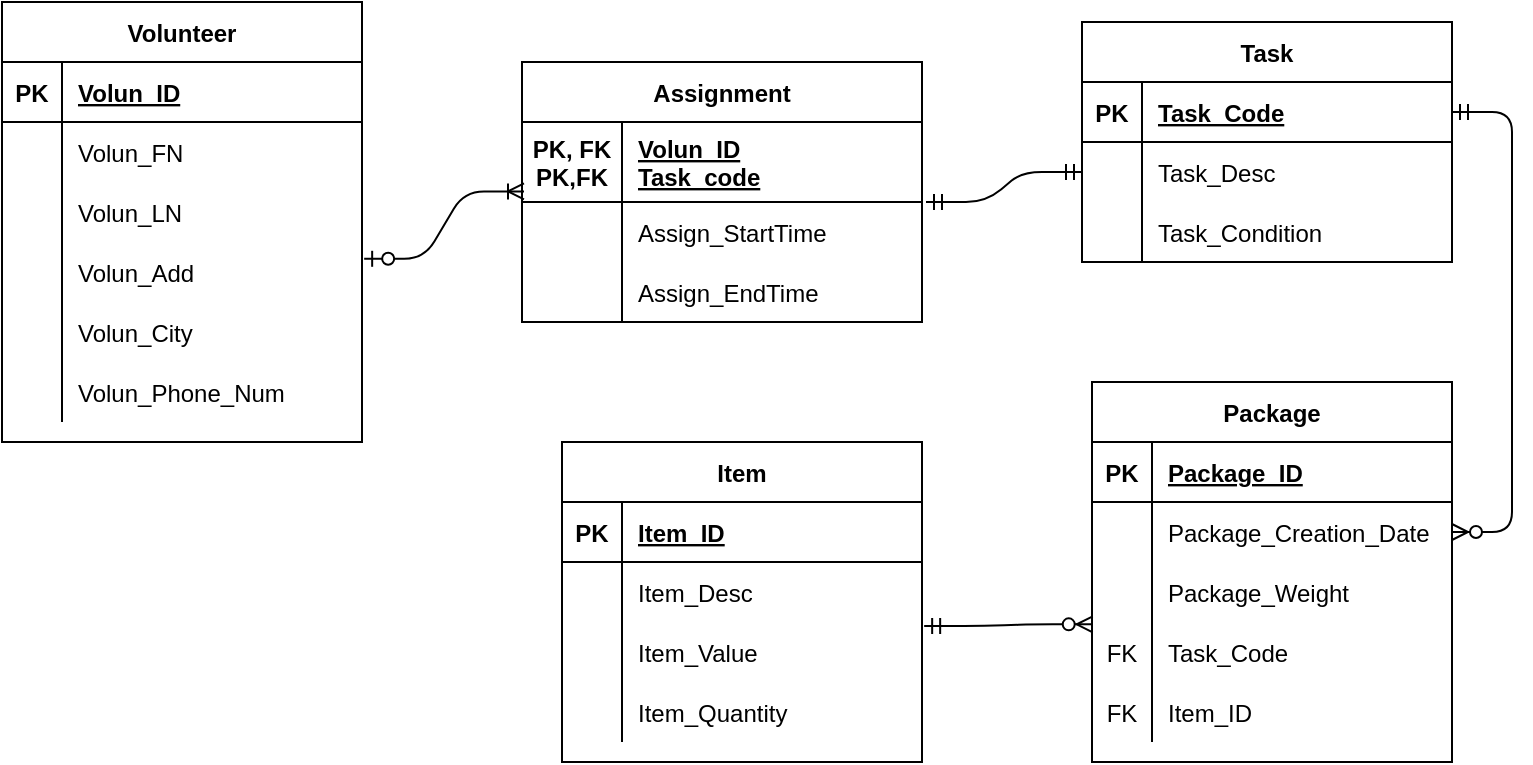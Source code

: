 <mxfile version="14.6.11" type="github">
  <diagram id="Z4SOlPhbXDCeq8NCCovU" name="Page-1">
    <mxGraphModel dx="788" dy="458" grid="1" gridSize="10" guides="1" tooltips="1" connect="1" arrows="1" fold="1" page="1" pageScale="1" pageWidth="850" pageHeight="1100" math="0" shadow="0">
      <root>
        <mxCell id="0" />
        <mxCell id="1" parent="0" />
        <mxCell id="c0X-2HNpdHW1A8r7ZwH--13" value="Volunteer" style="shape=table;startSize=30;container=1;collapsible=1;childLayout=tableLayout;fixedRows=1;rowLines=0;fontStyle=1;align=center;resizeLast=1;" parent="1" vertex="1">
          <mxGeometry x="40" y="40" width="180" height="220" as="geometry" />
        </mxCell>
        <mxCell id="c0X-2HNpdHW1A8r7ZwH--14" value="" style="shape=partialRectangle;collapsible=0;dropTarget=0;pointerEvents=0;fillColor=none;top=0;left=0;bottom=1;right=0;points=[[0,0.5],[1,0.5]];portConstraint=eastwest;" parent="c0X-2HNpdHW1A8r7ZwH--13" vertex="1">
          <mxGeometry y="30" width="180" height="30" as="geometry" />
        </mxCell>
        <mxCell id="c0X-2HNpdHW1A8r7ZwH--15" value="PK" style="shape=partialRectangle;connectable=0;fillColor=none;top=0;left=0;bottom=0;right=0;fontStyle=1;overflow=hidden;" parent="c0X-2HNpdHW1A8r7ZwH--14" vertex="1">
          <mxGeometry width="30" height="30" as="geometry" />
        </mxCell>
        <mxCell id="c0X-2HNpdHW1A8r7ZwH--16" value="Volun_ID" style="shape=partialRectangle;connectable=0;fillColor=none;top=0;left=0;bottom=0;right=0;align=left;spacingLeft=6;fontStyle=5;overflow=hidden;" parent="c0X-2HNpdHW1A8r7ZwH--14" vertex="1">
          <mxGeometry x="30" width="150" height="30" as="geometry" />
        </mxCell>
        <mxCell id="c0X-2HNpdHW1A8r7ZwH--17" value="" style="shape=partialRectangle;collapsible=0;dropTarget=0;pointerEvents=0;fillColor=none;top=0;left=0;bottom=0;right=0;points=[[0,0.5],[1,0.5]];portConstraint=eastwest;" parent="c0X-2HNpdHW1A8r7ZwH--13" vertex="1">
          <mxGeometry y="60" width="180" height="30" as="geometry" />
        </mxCell>
        <mxCell id="c0X-2HNpdHW1A8r7ZwH--18" value="" style="shape=partialRectangle;connectable=0;fillColor=none;top=0;left=0;bottom=0;right=0;editable=1;overflow=hidden;" parent="c0X-2HNpdHW1A8r7ZwH--17" vertex="1">
          <mxGeometry width="30" height="30" as="geometry" />
        </mxCell>
        <mxCell id="c0X-2HNpdHW1A8r7ZwH--19" value="Volun_FN" style="shape=partialRectangle;connectable=0;fillColor=none;top=0;left=0;bottom=0;right=0;align=left;spacingLeft=6;overflow=hidden;" parent="c0X-2HNpdHW1A8r7ZwH--17" vertex="1">
          <mxGeometry x="30" width="150" height="30" as="geometry" />
        </mxCell>
        <mxCell id="c0X-2HNpdHW1A8r7ZwH--20" value="" style="shape=partialRectangle;collapsible=0;dropTarget=0;pointerEvents=0;fillColor=none;top=0;left=0;bottom=0;right=0;points=[[0,0.5],[1,0.5]];portConstraint=eastwest;" parent="c0X-2HNpdHW1A8r7ZwH--13" vertex="1">
          <mxGeometry y="90" width="180" height="30" as="geometry" />
        </mxCell>
        <mxCell id="c0X-2HNpdHW1A8r7ZwH--21" value="" style="shape=partialRectangle;connectable=0;fillColor=none;top=0;left=0;bottom=0;right=0;editable=1;overflow=hidden;" parent="c0X-2HNpdHW1A8r7ZwH--20" vertex="1">
          <mxGeometry width="30" height="30" as="geometry" />
        </mxCell>
        <mxCell id="c0X-2HNpdHW1A8r7ZwH--22" value="Volun_LN" style="shape=partialRectangle;connectable=0;fillColor=none;top=0;left=0;bottom=0;right=0;align=left;spacingLeft=6;overflow=hidden;" parent="c0X-2HNpdHW1A8r7ZwH--20" vertex="1">
          <mxGeometry x="30" width="150" height="30" as="geometry" />
        </mxCell>
        <mxCell id="c0X-2HNpdHW1A8r7ZwH--23" value="" style="shape=partialRectangle;collapsible=0;dropTarget=0;pointerEvents=0;fillColor=none;top=0;left=0;bottom=0;right=0;points=[[0,0.5],[1,0.5]];portConstraint=eastwest;" parent="c0X-2HNpdHW1A8r7ZwH--13" vertex="1">
          <mxGeometry y="120" width="180" height="30" as="geometry" />
        </mxCell>
        <mxCell id="c0X-2HNpdHW1A8r7ZwH--24" value="" style="shape=partialRectangle;connectable=0;fillColor=none;top=0;left=0;bottom=0;right=0;editable=1;overflow=hidden;" parent="c0X-2HNpdHW1A8r7ZwH--23" vertex="1">
          <mxGeometry width="30" height="30" as="geometry" />
        </mxCell>
        <mxCell id="c0X-2HNpdHW1A8r7ZwH--25" value="Volun_Add" style="shape=partialRectangle;connectable=0;fillColor=none;top=0;left=0;bottom=0;right=0;align=left;spacingLeft=6;overflow=hidden;" parent="c0X-2HNpdHW1A8r7ZwH--23" vertex="1">
          <mxGeometry x="30" width="150" height="30" as="geometry" />
        </mxCell>
        <mxCell id="F4ZC7x9dPt58kTHcJHno-4" value="" style="shape=partialRectangle;collapsible=0;dropTarget=0;pointerEvents=0;fillColor=none;top=0;left=0;bottom=0;right=0;points=[[0,0.5],[1,0.5]];portConstraint=eastwest;" vertex="1" parent="c0X-2HNpdHW1A8r7ZwH--13">
          <mxGeometry y="150" width="180" height="30" as="geometry" />
        </mxCell>
        <mxCell id="F4ZC7x9dPt58kTHcJHno-5" value="" style="shape=partialRectangle;connectable=0;fillColor=none;top=0;left=0;bottom=0;right=0;editable=1;overflow=hidden;" vertex="1" parent="F4ZC7x9dPt58kTHcJHno-4">
          <mxGeometry width="30" height="30" as="geometry" />
        </mxCell>
        <mxCell id="F4ZC7x9dPt58kTHcJHno-6" value="Volun_City" style="shape=partialRectangle;connectable=0;fillColor=none;top=0;left=0;bottom=0;right=0;align=left;spacingLeft=6;overflow=hidden;" vertex="1" parent="F4ZC7x9dPt58kTHcJHno-4">
          <mxGeometry x="30" width="150" height="30" as="geometry" />
        </mxCell>
        <mxCell id="F4ZC7x9dPt58kTHcJHno-1" value="" style="shape=partialRectangle;collapsible=0;dropTarget=0;pointerEvents=0;fillColor=none;top=0;left=0;bottom=0;right=0;points=[[0,0.5],[1,0.5]];portConstraint=eastwest;" vertex="1" parent="c0X-2HNpdHW1A8r7ZwH--13">
          <mxGeometry y="180" width="180" height="30" as="geometry" />
        </mxCell>
        <mxCell id="F4ZC7x9dPt58kTHcJHno-2" value="" style="shape=partialRectangle;connectable=0;fillColor=none;top=0;left=0;bottom=0;right=0;editable=1;overflow=hidden;" vertex="1" parent="F4ZC7x9dPt58kTHcJHno-1">
          <mxGeometry width="30" height="30" as="geometry" />
        </mxCell>
        <mxCell id="F4ZC7x9dPt58kTHcJHno-3" value="Volun_Phone_Num" style="shape=partialRectangle;connectable=0;fillColor=none;top=0;left=0;bottom=0;right=0;align=left;spacingLeft=6;overflow=hidden;" vertex="1" parent="F4ZC7x9dPt58kTHcJHno-1">
          <mxGeometry x="30" width="150" height="30" as="geometry" />
        </mxCell>
        <mxCell id="c0X-2HNpdHW1A8r7ZwH--41" value="Task" style="shape=table;startSize=30;container=1;collapsible=1;childLayout=tableLayout;fixedRows=1;rowLines=0;fontStyle=1;align=center;resizeLast=1;strokeColor=#000000;" parent="1" vertex="1">
          <mxGeometry x="580" y="50" width="185" height="120" as="geometry" />
        </mxCell>
        <mxCell id="c0X-2HNpdHW1A8r7ZwH--42" value="" style="shape=partialRectangle;collapsible=0;dropTarget=0;pointerEvents=0;fillColor=none;top=0;left=0;bottom=1;right=0;points=[[0,0.5],[1,0.5]];portConstraint=eastwest;" parent="c0X-2HNpdHW1A8r7ZwH--41" vertex="1">
          <mxGeometry y="30" width="185" height="30" as="geometry" />
        </mxCell>
        <mxCell id="c0X-2HNpdHW1A8r7ZwH--43" value="PK" style="shape=partialRectangle;connectable=0;fillColor=none;top=0;left=0;bottom=0;right=0;fontStyle=1;overflow=hidden;" parent="c0X-2HNpdHW1A8r7ZwH--42" vertex="1">
          <mxGeometry width="30" height="30" as="geometry" />
        </mxCell>
        <mxCell id="c0X-2HNpdHW1A8r7ZwH--44" value="Task_Code" style="shape=partialRectangle;connectable=0;fillColor=none;top=0;left=0;bottom=0;right=0;align=left;spacingLeft=6;fontStyle=5;overflow=hidden;" parent="c0X-2HNpdHW1A8r7ZwH--42" vertex="1">
          <mxGeometry x="30" width="155" height="30" as="geometry" />
        </mxCell>
        <mxCell id="c0X-2HNpdHW1A8r7ZwH--45" value="" style="shape=partialRectangle;collapsible=0;dropTarget=0;pointerEvents=0;fillColor=none;top=0;left=0;bottom=0;right=0;points=[[0,0.5],[1,0.5]];portConstraint=eastwest;" parent="c0X-2HNpdHW1A8r7ZwH--41" vertex="1">
          <mxGeometry y="60" width="185" height="30" as="geometry" />
        </mxCell>
        <mxCell id="c0X-2HNpdHW1A8r7ZwH--46" value="" style="shape=partialRectangle;connectable=0;fillColor=none;top=0;left=0;bottom=0;right=0;editable=1;overflow=hidden;" parent="c0X-2HNpdHW1A8r7ZwH--45" vertex="1">
          <mxGeometry width="30" height="30" as="geometry" />
        </mxCell>
        <mxCell id="c0X-2HNpdHW1A8r7ZwH--47" value="Task_Desc" style="shape=partialRectangle;connectable=0;fillColor=none;top=0;left=0;bottom=0;right=0;align=left;spacingLeft=6;overflow=hidden;" parent="c0X-2HNpdHW1A8r7ZwH--45" vertex="1">
          <mxGeometry x="30" width="155" height="30" as="geometry" />
        </mxCell>
        <mxCell id="F4ZC7x9dPt58kTHcJHno-27" value="" style="shape=partialRectangle;collapsible=0;dropTarget=0;pointerEvents=0;fillColor=none;top=0;left=0;bottom=0;right=0;points=[[0,0.5],[1,0.5]];portConstraint=eastwest;" vertex="1" parent="c0X-2HNpdHW1A8r7ZwH--41">
          <mxGeometry y="90" width="185" height="30" as="geometry" />
        </mxCell>
        <mxCell id="F4ZC7x9dPt58kTHcJHno-28" value="" style="shape=partialRectangle;connectable=0;fillColor=none;top=0;left=0;bottom=0;right=0;editable=1;overflow=hidden;" vertex="1" parent="F4ZC7x9dPt58kTHcJHno-27">
          <mxGeometry width="30" height="30" as="geometry" />
        </mxCell>
        <mxCell id="F4ZC7x9dPt58kTHcJHno-29" value="Task_Condition" style="shape=partialRectangle;connectable=0;fillColor=none;top=0;left=0;bottom=0;right=0;align=left;spacingLeft=6;overflow=hidden;" vertex="1" parent="F4ZC7x9dPt58kTHcJHno-27">
          <mxGeometry x="30" width="155" height="30" as="geometry" />
        </mxCell>
        <mxCell id="c0X-2HNpdHW1A8r7ZwH--54" value="Package" style="shape=table;startSize=30;container=1;collapsible=1;childLayout=tableLayout;fixedRows=1;rowLines=0;fontStyle=1;align=center;resizeLast=1;strokeColor=#000000;" parent="1" vertex="1">
          <mxGeometry x="585" y="230" width="180" height="190" as="geometry" />
        </mxCell>
        <mxCell id="c0X-2HNpdHW1A8r7ZwH--55" value="" style="shape=partialRectangle;collapsible=0;dropTarget=0;pointerEvents=0;fillColor=none;top=0;left=0;bottom=1;right=0;points=[[0,0.5],[1,0.5]];portConstraint=eastwest;" parent="c0X-2HNpdHW1A8r7ZwH--54" vertex="1">
          <mxGeometry y="30" width="180" height="30" as="geometry" />
        </mxCell>
        <mxCell id="c0X-2HNpdHW1A8r7ZwH--56" value="PK" style="shape=partialRectangle;connectable=0;fillColor=none;top=0;left=0;bottom=0;right=0;fontStyle=1;overflow=hidden;" parent="c0X-2HNpdHW1A8r7ZwH--55" vertex="1">
          <mxGeometry width="30" height="30" as="geometry" />
        </mxCell>
        <mxCell id="c0X-2HNpdHW1A8r7ZwH--57" value="Package_ID" style="shape=partialRectangle;connectable=0;fillColor=none;top=0;left=0;bottom=0;right=0;align=left;spacingLeft=6;fontStyle=5;overflow=hidden;" parent="c0X-2HNpdHW1A8r7ZwH--55" vertex="1">
          <mxGeometry x="30" width="150" height="30" as="geometry" />
        </mxCell>
        <mxCell id="c0X-2HNpdHW1A8r7ZwH--58" value="" style="shape=partialRectangle;collapsible=0;dropTarget=0;pointerEvents=0;fillColor=none;top=0;left=0;bottom=0;right=0;points=[[0,0.5],[1,0.5]];portConstraint=eastwest;" parent="c0X-2HNpdHW1A8r7ZwH--54" vertex="1">
          <mxGeometry y="60" width="180" height="30" as="geometry" />
        </mxCell>
        <mxCell id="c0X-2HNpdHW1A8r7ZwH--59" value="" style="shape=partialRectangle;connectable=0;fillColor=none;top=0;left=0;bottom=0;right=0;editable=1;overflow=hidden;" parent="c0X-2HNpdHW1A8r7ZwH--58" vertex="1">
          <mxGeometry width="30" height="30" as="geometry" />
        </mxCell>
        <mxCell id="c0X-2HNpdHW1A8r7ZwH--60" value="Package_Creation_Date" style="shape=partialRectangle;connectable=0;fillColor=none;top=0;left=0;bottom=0;right=0;align=left;spacingLeft=6;overflow=hidden;" parent="c0X-2HNpdHW1A8r7ZwH--58" vertex="1">
          <mxGeometry x="30" width="150" height="30" as="geometry" />
        </mxCell>
        <mxCell id="c0X-2HNpdHW1A8r7ZwH--61" value="" style="shape=partialRectangle;collapsible=0;dropTarget=0;pointerEvents=0;fillColor=none;top=0;left=0;bottom=0;right=0;points=[[0,0.5],[1,0.5]];portConstraint=eastwest;" parent="c0X-2HNpdHW1A8r7ZwH--54" vertex="1">
          <mxGeometry y="90" width="180" height="30" as="geometry" />
        </mxCell>
        <mxCell id="c0X-2HNpdHW1A8r7ZwH--62" value="" style="shape=partialRectangle;connectable=0;fillColor=none;top=0;left=0;bottom=0;right=0;editable=1;overflow=hidden;" parent="c0X-2HNpdHW1A8r7ZwH--61" vertex="1">
          <mxGeometry width="30" height="30" as="geometry" />
        </mxCell>
        <mxCell id="c0X-2HNpdHW1A8r7ZwH--63" value="Package_Weight" style="shape=partialRectangle;connectable=0;fillColor=none;top=0;left=0;bottom=0;right=0;align=left;spacingLeft=6;overflow=hidden;" parent="c0X-2HNpdHW1A8r7ZwH--61" vertex="1">
          <mxGeometry x="30" width="150" height="30" as="geometry" />
        </mxCell>
        <mxCell id="c0X-2HNpdHW1A8r7ZwH--64" value="" style="shape=partialRectangle;collapsible=0;dropTarget=0;pointerEvents=0;fillColor=none;top=0;left=0;bottom=0;right=0;points=[[0,0.5],[1,0.5]];portConstraint=eastwest;" parent="c0X-2HNpdHW1A8r7ZwH--54" vertex="1">
          <mxGeometry y="120" width="180" height="30" as="geometry" />
        </mxCell>
        <mxCell id="c0X-2HNpdHW1A8r7ZwH--65" value="FK" style="shape=partialRectangle;connectable=0;fillColor=none;top=0;left=0;bottom=0;right=0;editable=1;overflow=hidden;" parent="c0X-2HNpdHW1A8r7ZwH--64" vertex="1">
          <mxGeometry width="30" height="30" as="geometry" />
        </mxCell>
        <mxCell id="c0X-2HNpdHW1A8r7ZwH--66" value="Task_Code" style="shape=partialRectangle;connectable=0;fillColor=none;top=0;left=0;bottom=0;right=0;align=left;spacingLeft=6;overflow=hidden;" parent="c0X-2HNpdHW1A8r7ZwH--64" vertex="1">
          <mxGeometry x="30" width="150" height="30" as="geometry" />
        </mxCell>
        <mxCell id="F4ZC7x9dPt58kTHcJHno-34" value="" style="shape=partialRectangle;collapsible=0;dropTarget=0;pointerEvents=0;fillColor=none;top=0;left=0;bottom=0;right=0;points=[[0,0.5],[1,0.5]];portConstraint=eastwest;" vertex="1" parent="c0X-2HNpdHW1A8r7ZwH--54">
          <mxGeometry y="150" width="180" height="30" as="geometry" />
        </mxCell>
        <mxCell id="F4ZC7x9dPt58kTHcJHno-35" value="FK" style="shape=partialRectangle;connectable=0;fillColor=none;top=0;left=0;bottom=0;right=0;editable=1;overflow=hidden;" vertex="1" parent="F4ZC7x9dPt58kTHcJHno-34">
          <mxGeometry width="30" height="30" as="geometry" />
        </mxCell>
        <mxCell id="F4ZC7x9dPt58kTHcJHno-36" value="Item_ID" style="shape=partialRectangle;connectable=0;fillColor=none;top=0;left=0;bottom=0;right=0;align=left;spacingLeft=6;overflow=hidden;" vertex="1" parent="F4ZC7x9dPt58kTHcJHno-34">
          <mxGeometry x="30" width="150" height="30" as="geometry" />
        </mxCell>
        <mxCell id="c0X-2HNpdHW1A8r7ZwH--68" value="Item" style="shape=table;startSize=30;container=1;collapsible=1;childLayout=tableLayout;fixedRows=1;rowLines=0;fontStyle=1;align=center;resizeLast=1;strokeColor=#000000;" parent="1" vertex="1">
          <mxGeometry x="320" y="260" width="180" height="160" as="geometry" />
        </mxCell>
        <mxCell id="c0X-2HNpdHW1A8r7ZwH--69" value="" style="shape=partialRectangle;collapsible=0;dropTarget=0;pointerEvents=0;fillColor=none;top=0;left=0;bottom=1;right=0;points=[[0,0.5],[1,0.5]];portConstraint=eastwest;" parent="c0X-2HNpdHW1A8r7ZwH--68" vertex="1">
          <mxGeometry y="30" width="180" height="30" as="geometry" />
        </mxCell>
        <mxCell id="c0X-2HNpdHW1A8r7ZwH--70" value="PK" style="shape=partialRectangle;connectable=0;fillColor=none;top=0;left=0;bottom=0;right=0;fontStyle=1;overflow=hidden;" parent="c0X-2HNpdHW1A8r7ZwH--69" vertex="1">
          <mxGeometry width="30" height="30" as="geometry" />
        </mxCell>
        <mxCell id="c0X-2HNpdHW1A8r7ZwH--71" value="Item_ID" style="shape=partialRectangle;connectable=0;fillColor=none;top=0;left=0;bottom=0;right=0;align=left;spacingLeft=6;fontStyle=5;overflow=hidden;" parent="c0X-2HNpdHW1A8r7ZwH--69" vertex="1">
          <mxGeometry x="30" width="150" height="30" as="geometry" />
        </mxCell>
        <mxCell id="c0X-2HNpdHW1A8r7ZwH--72" value="" style="shape=partialRectangle;collapsible=0;dropTarget=0;pointerEvents=0;fillColor=none;top=0;left=0;bottom=0;right=0;points=[[0,0.5],[1,0.5]];portConstraint=eastwest;" parent="c0X-2HNpdHW1A8r7ZwH--68" vertex="1">
          <mxGeometry y="60" width="180" height="30" as="geometry" />
        </mxCell>
        <mxCell id="c0X-2HNpdHW1A8r7ZwH--73" value="" style="shape=partialRectangle;connectable=0;fillColor=none;top=0;left=0;bottom=0;right=0;editable=1;overflow=hidden;" parent="c0X-2HNpdHW1A8r7ZwH--72" vertex="1">
          <mxGeometry width="30" height="30" as="geometry" />
        </mxCell>
        <mxCell id="c0X-2HNpdHW1A8r7ZwH--74" value="Item_Desc" style="shape=partialRectangle;connectable=0;fillColor=none;top=0;left=0;bottom=0;right=0;align=left;spacingLeft=6;overflow=hidden;" parent="c0X-2HNpdHW1A8r7ZwH--72" vertex="1">
          <mxGeometry x="30" width="150" height="30" as="geometry" />
        </mxCell>
        <mxCell id="c0X-2HNpdHW1A8r7ZwH--75" value="" style="shape=partialRectangle;collapsible=0;dropTarget=0;pointerEvents=0;fillColor=none;top=0;left=0;bottom=0;right=0;points=[[0,0.5],[1,0.5]];portConstraint=eastwest;" parent="c0X-2HNpdHW1A8r7ZwH--68" vertex="1">
          <mxGeometry y="90" width="180" height="30" as="geometry" />
        </mxCell>
        <mxCell id="c0X-2HNpdHW1A8r7ZwH--76" value="" style="shape=partialRectangle;connectable=0;fillColor=none;top=0;left=0;bottom=0;right=0;editable=1;overflow=hidden;" parent="c0X-2HNpdHW1A8r7ZwH--75" vertex="1">
          <mxGeometry width="30" height="30" as="geometry" />
        </mxCell>
        <mxCell id="c0X-2HNpdHW1A8r7ZwH--77" value="Item_Value" style="shape=partialRectangle;connectable=0;fillColor=none;top=0;left=0;bottom=0;right=0;align=left;spacingLeft=6;overflow=hidden;" parent="c0X-2HNpdHW1A8r7ZwH--75" vertex="1">
          <mxGeometry x="30" width="150" height="30" as="geometry" />
        </mxCell>
        <mxCell id="c0X-2HNpdHW1A8r7ZwH--78" value="" style="shape=partialRectangle;collapsible=0;dropTarget=0;pointerEvents=0;fillColor=none;top=0;left=0;bottom=0;right=0;points=[[0,0.5],[1,0.5]];portConstraint=eastwest;" parent="c0X-2HNpdHW1A8r7ZwH--68" vertex="1">
          <mxGeometry y="120" width="180" height="30" as="geometry" />
        </mxCell>
        <mxCell id="c0X-2HNpdHW1A8r7ZwH--79" value="" style="shape=partialRectangle;connectable=0;fillColor=none;top=0;left=0;bottom=0;right=0;editable=1;overflow=hidden;" parent="c0X-2HNpdHW1A8r7ZwH--78" vertex="1">
          <mxGeometry width="30" height="30" as="geometry" />
        </mxCell>
        <mxCell id="c0X-2HNpdHW1A8r7ZwH--80" value="Item_Quantity" style="shape=partialRectangle;connectable=0;fillColor=none;top=0;left=0;bottom=0;right=0;align=left;spacingLeft=6;overflow=hidden;" parent="c0X-2HNpdHW1A8r7ZwH--78" vertex="1">
          <mxGeometry x="30" width="150" height="30" as="geometry" />
        </mxCell>
        <mxCell id="F4ZC7x9dPt58kTHcJHno-8" value="" style="edgeStyle=entityRelationEdgeStyle;fontSize=12;html=1;endArrow=ERzeroToMany;startArrow=ERmandOne;entryX=1;entryY=0.5;entryDx=0;entryDy=0;" edge="1" parent="1" source="c0X-2HNpdHW1A8r7ZwH--42" target="c0X-2HNpdHW1A8r7ZwH--58">
          <mxGeometry width="100" height="100" relative="1" as="geometry">
            <mxPoint x="770" y="160" as="sourcePoint" />
            <mxPoint x="370" y="350" as="targetPoint" />
          </mxGeometry>
        </mxCell>
        <mxCell id="F4ZC7x9dPt58kTHcJHno-10" value="Assignment" style="shape=table;startSize=30;container=1;collapsible=1;childLayout=tableLayout;fixedRows=1;rowLines=0;fontStyle=1;align=center;resizeLast=1;" vertex="1" parent="1">
          <mxGeometry x="300" y="70" width="200" height="130" as="geometry" />
        </mxCell>
        <mxCell id="F4ZC7x9dPt58kTHcJHno-11" value="" style="shape=partialRectangle;collapsible=0;dropTarget=0;pointerEvents=0;fillColor=none;top=0;left=0;bottom=1;right=0;points=[[0,0.5],[1,0.5]];portConstraint=eastwest;" vertex="1" parent="F4ZC7x9dPt58kTHcJHno-10">
          <mxGeometry y="30" width="200" height="40" as="geometry" />
        </mxCell>
        <mxCell id="F4ZC7x9dPt58kTHcJHno-12" value="PK, FK&#xa;PK,FK" style="shape=partialRectangle;connectable=0;fillColor=none;top=0;left=0;bottom=0;right=0;fontStyle=1;overflow=hidden;" vertex="1" parent="F4ZC7x9dPt58kTHcJHno-11">
          <mxGeometry width="50" height="40" as="geometry" />
        </mxCell>
        <mxCell id="F4ZC7x9dPt58kTHcJHno-13" value="Volun_ID&#xa;Task_code" style="shape=partialRectangle;connectable=0;fillColor=none;top=0;left=0;bottom=0;right=0;align=left;spacingLeft=6;fontStyle=5;overflow=hidden;" vertex="1" parent="F4ZC7x9dPt58kTHcJHno-11">
          <mxGeometry x="50" width="150" height="40" as="geometry" />
        </mxCell>
        <mxCell id="F4ZC7x9dPt58kTHcJHno-14" value="" style="shape=partialRectangle;collapsible=0;dropTarget=0;pointerEvents=0;fillColor=none;top=0;left=0;bottom=0;right=0;points=[[0,0.5],[1,0.5]];portConstraint=eastwest;" vertex="1" parent="F4ZC7x9dPt58kTHcJHno-10">
          <mxGeometry y="70" width="200" height="30" as="geometry" />
        </mxCell>
        <mxCell id="F4ZC7x9dPt58kTHcJHno-15" value="" style="shape=partialRectangle;connectable=0;fillColor=none;top=0;left=0;bottom=0;right=0;editable=1;overflow=hidden;" vertex="1" parent="F4ZC7x9dPt58kTHcJHno-14">
          <mxGeometry width="50" height="30" as="geometry" />
        </mxCell>
        <mxCell id="F4ZC7x9dPt58kTHcJHno-16" value="Assign_StartTime" style="shape=partialRectangle;connectable=0;fillColor=none;top=0;left=0;bottom=0;right=0;align=left;spacingLeft=6;overflow=hidden;" vertex="1" parent="F4ZC7x9dPt58kTHcJHno-14">
          <mxGeometry x="50" width="150" height="30" as="geometry" />
        </mxCell>
        <mxCell id="F4ZC7x9dPt58kTHcJHno-17" value="" style="shape=partialRectangle;collapsible=0;dropTarget=0;pointerEvents=0;fillColor=none;top=0;left=0;bottom=0;right=0;points=[[0,0.5],[1,0.5]];portConstraint=eastwest;" vertex="1" parent="F4ZC7x9dPt58kTHcJHno-10">
          <mxGeometry y="100" width="200" height="30" as="geometry" />
        </mxCell>
        <mxCell id="F4ZC7x9dPt58kTHcJHno-18" value="" style="shape=partialRectangle;connectable=0;fillColor=none;top=0;left=0;bottom=0;right=0;editable=1;overflow=hidden;" vertex="1" parent="F4ZC7x9dPt58kTHcJHno-17">
          <mxGeometry width="50" height="30" as="geometry" />
        </mxCell>
        <mxCell id="F4ZC7x9dPt58kTHcJHno-19" value="Assign_EndTime" style="shape=partialRectangle;connectable=0;fillColor=none;top=0;left=0;bottom=0;right=0;align=left;spacingLeft=6;overflow=hidden;" vertex="1" parent="F4ZC7x9dPt58kTHcJHno-17">
          <mxGeometry x="50" width="150" height="30" as="geometry" />
        </mxCell>
        <mxCell id="F4ZC7x9dPt58kTHcJHno-37" value="" style="edgeStyle=entityRelationEdgeStyle;fontSize=12;html=1;endArrow=ERoneToMany;startArrow=ERzeroToOne;exitX=1.006;exitY=0.28;exitDx=0;exitDy=0;exitPerimeter=0;entryX=0.005;entryY=0.868;entryDx=0;entryDy=0;entryPerimeter=0;" edge="1" parent="1" source="c0X-2HNpdHW1A8r7ZwH--23" target="F4ZC7x9dPt58kTHcJHno-11">
          <mxGeometry width="100" height="100" relative="1" as="geometry">
            <mxPoint x="240" y="230" as="sourcePoint" />
            <mxPoint x="296" y="136" as="targetPoint" />
          </mxGeometry>
        </mxCell>
        <mxCell id="F4ZC7x9dPt58kTHcJHno-38" value="" style="edgeStyle=entityRelationEdgeStyle;fontSize=12;html=1;endArrow=ERmandOne;startArrow=ERmandOne;entryX=0;entryY=0.5;entryDx=0;entryDy=0;exitX=1.01;exitY=0;exitDx=0;exitDy=0;exitPerimeter=0;" edge="1" parent="1" source="F4ZC7x9dPt58kTHcJHno-14" target="c0X-2HNpdHW1A8r7ZwH--45">
          <mxGeometry width="100" height="100" relative="1" as="geometry">
            <mxPoint x="430" y="330" as="sourcePoint" />
            <mxPoint x="530" y="230" as="targetPoint" />
          </mxGeometry>
        </mxCell>
        <mxCell id="F4ZC7x9dPt58kTHcJHno-39" value="" style="edgeStyle=entityRelationEdgeStyle;fontSize=12;html=1;endArrow=ERzeroToMany;startArrow=ERmandOne;exitX=1.006;exitY=1.067;exitDx=0;exitDy=0;exitPerimeter=0;entryX=0.002;entryY=0.039;entryDx=0;entryDy=0;entryPerimeter=0;" edge="1" parent="1" source="c0X-2HNpdHW1A8r7ZwH--72" target="c0X-2HNpdHW1A8r7ZwH--64">
          <mxGeometry width="100" height="100" relative="1" as="geometry">
            <mxPoint x="500" y="520" as="sourcePoint" />
            <mxPoint x="580" y="350" as="targetPoint" />
          </mxGeometry>
        </mxCell>
      </root>
    </mxGraphModel>
  </diagram>
</mxfile>
